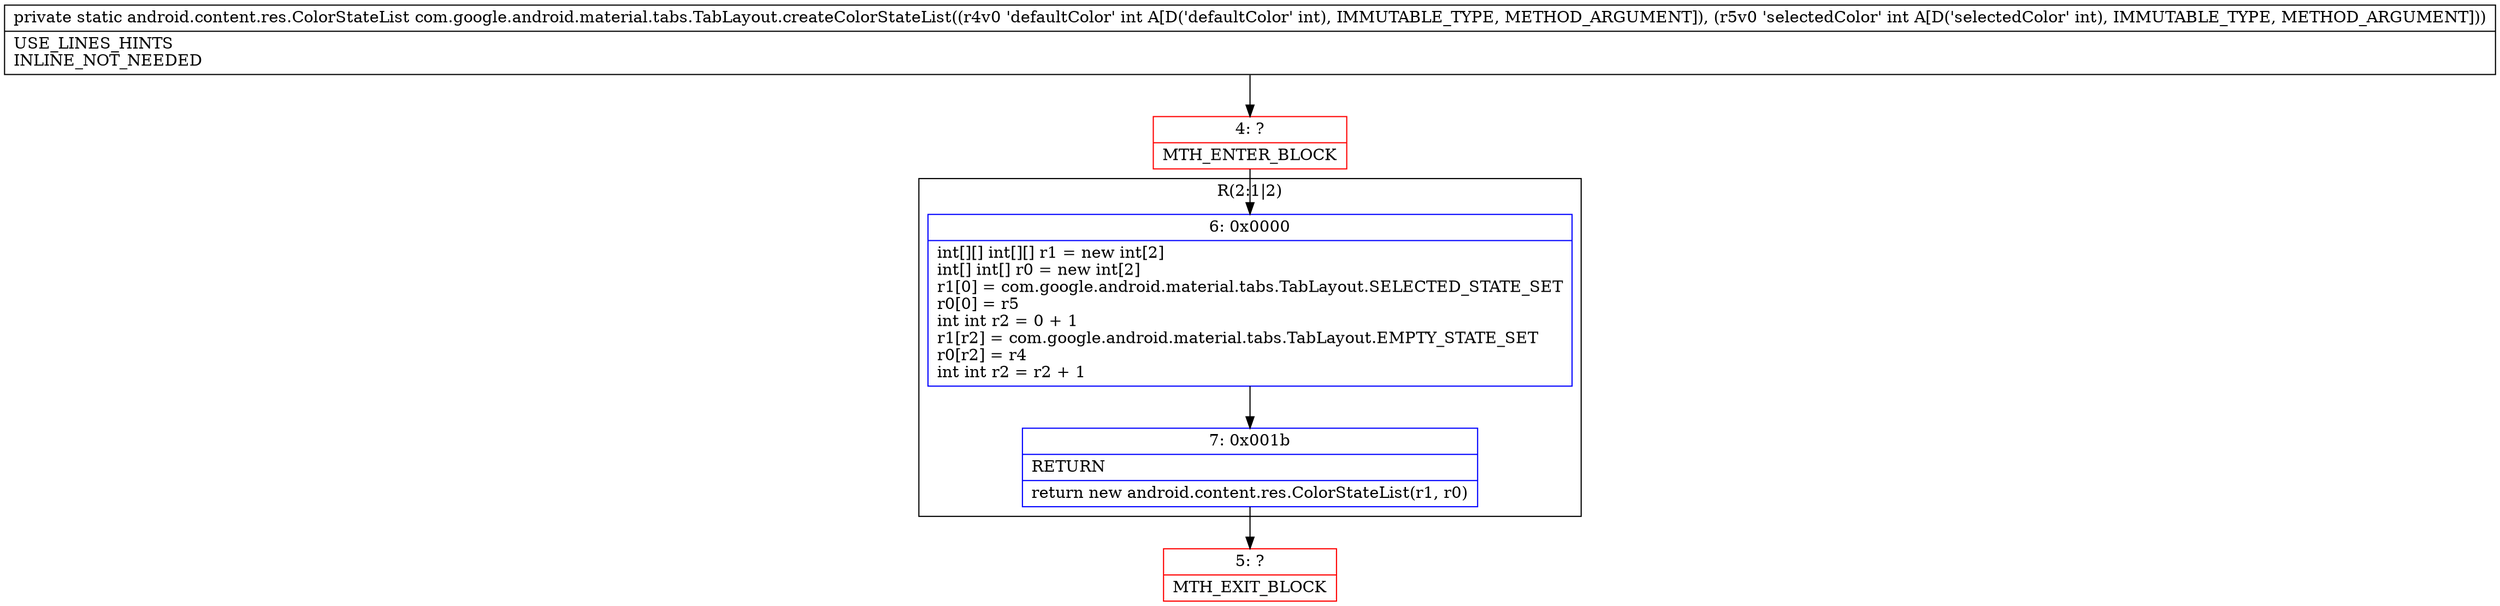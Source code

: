 digraph "CFG forcom.google.android.material.tabs.TabLayout.createColorStateList(II)Landroid\/content\/res\/ColorStateList;" {
subgraph cluster_Region_774974992 {
label = "R(2:1|2)";
node [shape=record,color=blue];
Node_6 [shape=record,label="{6\:\ 0x0000|int[][] int[][] r1 = new int[2]\lint[] int[] r0 = new int[2]\lr1[0] = com.google.android.material.tabs.TabLayout.SELECTED_STATE_SET\lr0[0] = r5\lint int r2 = 0 + 1\lr1[r2] = com.google.android.material.tabs.TabLayout.EMPTY_STATE_SET\lr0[r2] = r4\lint int r2 = r2 + 1\l}"];
Node_7 [shape=record,label="{7\:\ 0x001b|RETURN\l|return new android.content.res.ColorStateList(r1, r0)\l}"];
}
Node_4 [shape=record,color=red,label="{4\:\ ?|MTH_ENTER_BLOCK\l}"];
Node_5 [shape=record,color=red,label="{5\:\ ?|MTH_EXIT_BLOCK\l}"];
MethodNode[shape=record,label="{private static android.content.res.ColorStateList com.google.android.material.tabs.TabLayout.createColorStateList((r4v0 'defaultColor' int A[D('defaultColor' int), IMMUTABLE_TYPE, METHOD_ARGUMENT]), (r5v0 'selectedColor' int A[D('selectedColor' int), IMMUTABLE_TYPE, METHOD_ARGUMENT]))  | USE_LINES_HINTS\lINLINE_NOT_NEEDED\l}"];
MethodNode -> Node_4;Node_6 -> Node_7;
Node_7 -> Node_5;
Node_4 -> Node_6;
}

